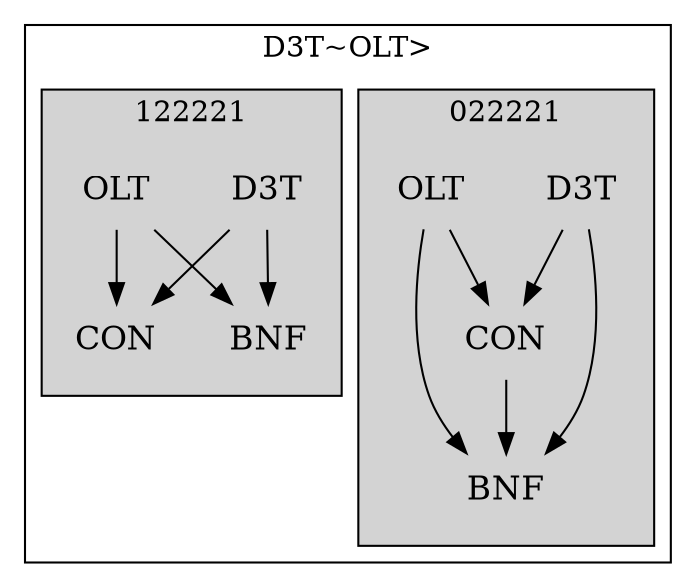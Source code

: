 strict digraph FirstlevelCluster {
	labelloc = "t";
	compound = false;
	subgraph cluster_0 {
	label= "D3T~OLT>";
		subgraph	cluster_2 {
		label = "022221";
			style = filled;
			node	[label = CON, shape = plaintext, fontsize = 16] CON2;
			node	[label = BNF, shape = plaintext, fontsize = 16] BNF2;
			node	[label = D3T, shape = plaintext, fontsize = 16] D3T2;
			node	[label = OLT, shape = plaintext, fontsize = 16] OLT2;
			CON2->BNF2;D3T2->CON2;D3T2->BNF2;OLT2->CON2;OLT2->BNF2;			}
		subgraph	cluster_3 {
		label = "122221";
			style = filled;
			node	[label = CON, shape = plaintext, fontsize = 16] CON3;
			node	[label = BNF, shape = plaintext, fontsize = 16] BNF3;
			node	[label = D3T, shape = plaintext, fontsize = 16] D3T3;
			node	[label = OLT, shape = plaintext, fontsize = 16] OLT3;
			D3T3->CON3;D3T3->BNF3;OLT3->CON3;OLT3->BNF3;			}
}}